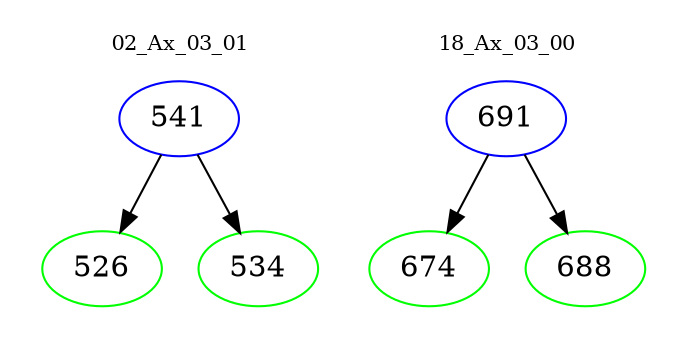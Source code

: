 digraph{
subgraph cluster_0 {
color = white
label = "02_Ax_03_01";
fontsize=10;
T0_541 [label="541", color="blue"]
T0_541 -> T0_526 [color="black"]
T0_526 [label="526", color="green"]
T0_541 -> T0_534 [color="black"]
T0_534 [label="534", color="green"]
}
subgraph cluster_1 {
color = white
label = "18_Ax_03_00";
fontsize=10;
T1_691 [label="691", color="blue"]
T1_691 -> T1_674 [color="black"]
T1_674 [label="674", color="green"]
T1_691 -> T1_688 [color="black"]
T1_688 [label="688", color="green"]
}
}
